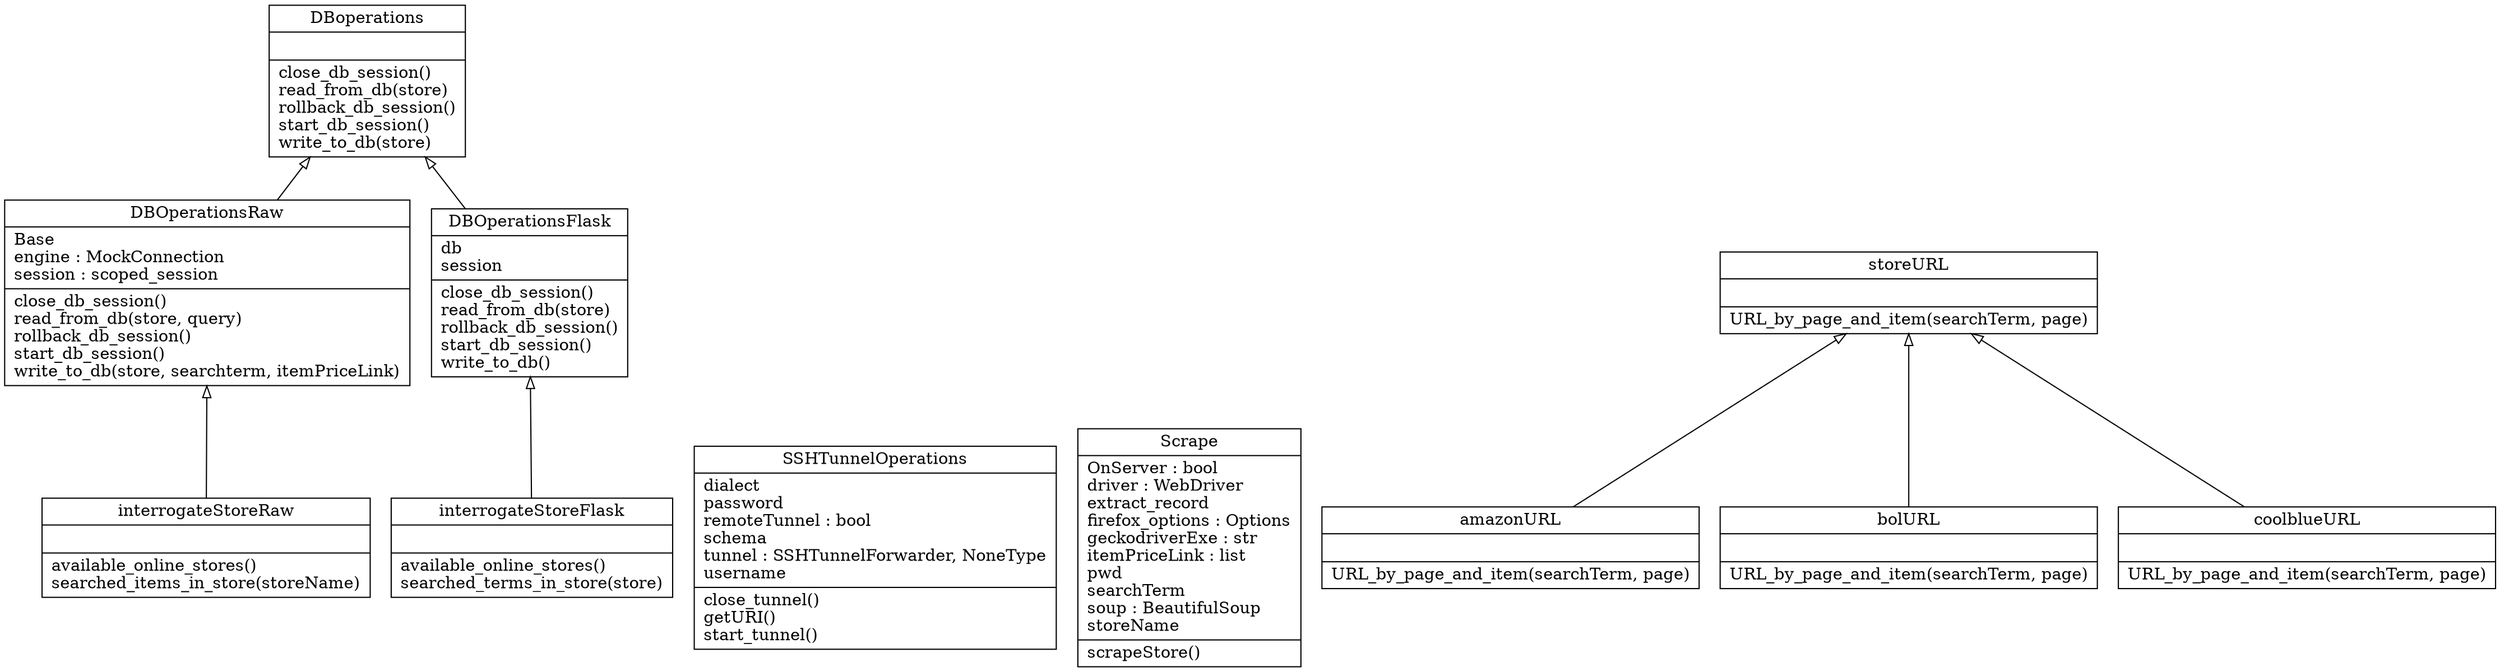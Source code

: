 digraph "classes" {
rankdir=BT
charset="utf-8"
"onlineWebscraper.src.webScraperCommon.DBOperationsFlask" [color="black", fontcolor="black", label="{DBOperationsFlask|db\lsession\l|close_db_session()\lread_from_db(store)\lrollback_db_session()\lstart_db_session()\lwrite_to_db()\l}", shape="record", style="solid"];
"onlineWebscraper.src.webScraperCommon.DBOperationsRaw" [color="black", fontcolor="black", label="{DBOperationsRaw|Base\lengine : MockConnection\lsession : scoped_session\l|close_db_session()\lread_from_db(store, query)\lrollback_db_session()\lstart_db_session()\lwrite_to_db(store, searchterm, itemPriceLink)\l}", shape="record", style="solid"];
"onlineWebscraper.src.webScraperCommon.DBoperations" [color="black", fontcolor="black", label="{DBoperations|\l|close_db_session()\lread_from_db(store)\lrollback_db_session()\lstart_db_session()\lwrite_to_db(store)\l}", shape="record", style="solid"];
"onlineWebscraper.src.webScraperCommon.SSHTunnelOperations" [color="black", fontcolor="black", label="{SSHTunnelOperations|dialect\lpassword\lremoteTunnel : bool\lschema\ltunnel : SSHTunnelForwarder, NoneType\lusername\l|close_tunnel()\lgetURI()\lstart_tunnel()\l}", shape="record", style="solid"];
"onlineWebscraper.src.webScraperCommon.Scrape" [color="black", fontcolor="black", label="{Scrape|OnServer : bool\ldriver : WebDriver\lextract_record\lfirefox_options : Options\lgeckodriverExe : str\litemPriceLink : list\lpwd\lsearchTerm\lsoup : BeautifulSoup\lstoreName\l|scrapeStore()\l}", shape="record", style="solid"];
"onlineWebscraper.src.webScraperCommon.amazonURL" [color="black", fontcolor="black", label="{amazonURL|\l|URL_by_page_and_item(searchTerm, page)\l}", shape="record", style="solid"];
"onlineWebscraper.src.webScraperCommon.bolURL" [color="black", fontcolor="black", label="{bolURL|\l|URL_by_page_and_item(searchTerm, page)\l}", shape="record", style="solid"];
"onlineWebscraper.src.webScraperCommon.coolblueURL" [color="black", fontcolor="black", label="{coolblueURL|\l|URL_by_page_and_item(searchTerm, page)\l}", shape="record", style="solid"];
"onlineWebscraper.src.webScraperCommon.interrogateStoreFlask" [color="black", fontcolor="black", label="{interrogateStoreFlask|\l|available_online_stores()\lsearched_terms_in_store(store)\l}", shape="record", style="solid"];
"onlineWebscraper.src.webScraperCommon.interrogateStoreRaw" [color="black", fontcolor="black", label="{interrogateStoreRaw|\l|available_online_stores()\lsearched_items_in_store(storeName)\l}", shape="record", style="solid"];
"onlineWebscraper.src.webScraperCommon.storeURL" [color="black", fontcolor="black", label="{storeURL|\l|URL_by_page_and_item(searchTerm, page)\l}", shape="record", style="solid"];
"onlineWebscraper.src.webScraperCommon.DBOperationsFlask" -> "onlineWebscraper.src.webScraperCommon.DBoperations" [arrowhead="empty", arrowtail="none"];
"onlineWebscraper.src.webScraperCommon.DBOperationsRaw" -> "onlineWebscraper.src.webScraperCommon.DBoperations" [arrowhead="empty", arrowtail="none"];
"onlineWebscraper.src.webScraperCommon.amazonURL" -> "onlineWebscraper.src.webScraperCommon.storeURL" [arrowhead="empty", arrowtail="none"];
"onlineWebscraper.src.webScraperCommon.bolURL" -> "onlineWebscraper.src.webScraperCommon.storeURL" [arrowhead="empty", arrowtail="none"];
"onlineWebscraper.src.webScraperCommon.coolblueURL" -> "onlineWebscraper.src.webScraperCommon.storeURL" [arrowhead="empty", arrowtail="none"];
"onlineWebscraper.src.webScraperCommon.interrogateStoreFlask" -> "onlineWebscraper.src.webScraperCommon.DBOperationsFlask" [arrowhead="empty", arrowtail="none"];
"onlineWebscraper.src.webScraperCommon.interrogateStoreRaw" -> "onlineWebscraper.src.webScraperCommon.DBOperationsRaw" [arrowhead="empty", arrowtail="none"];
}

